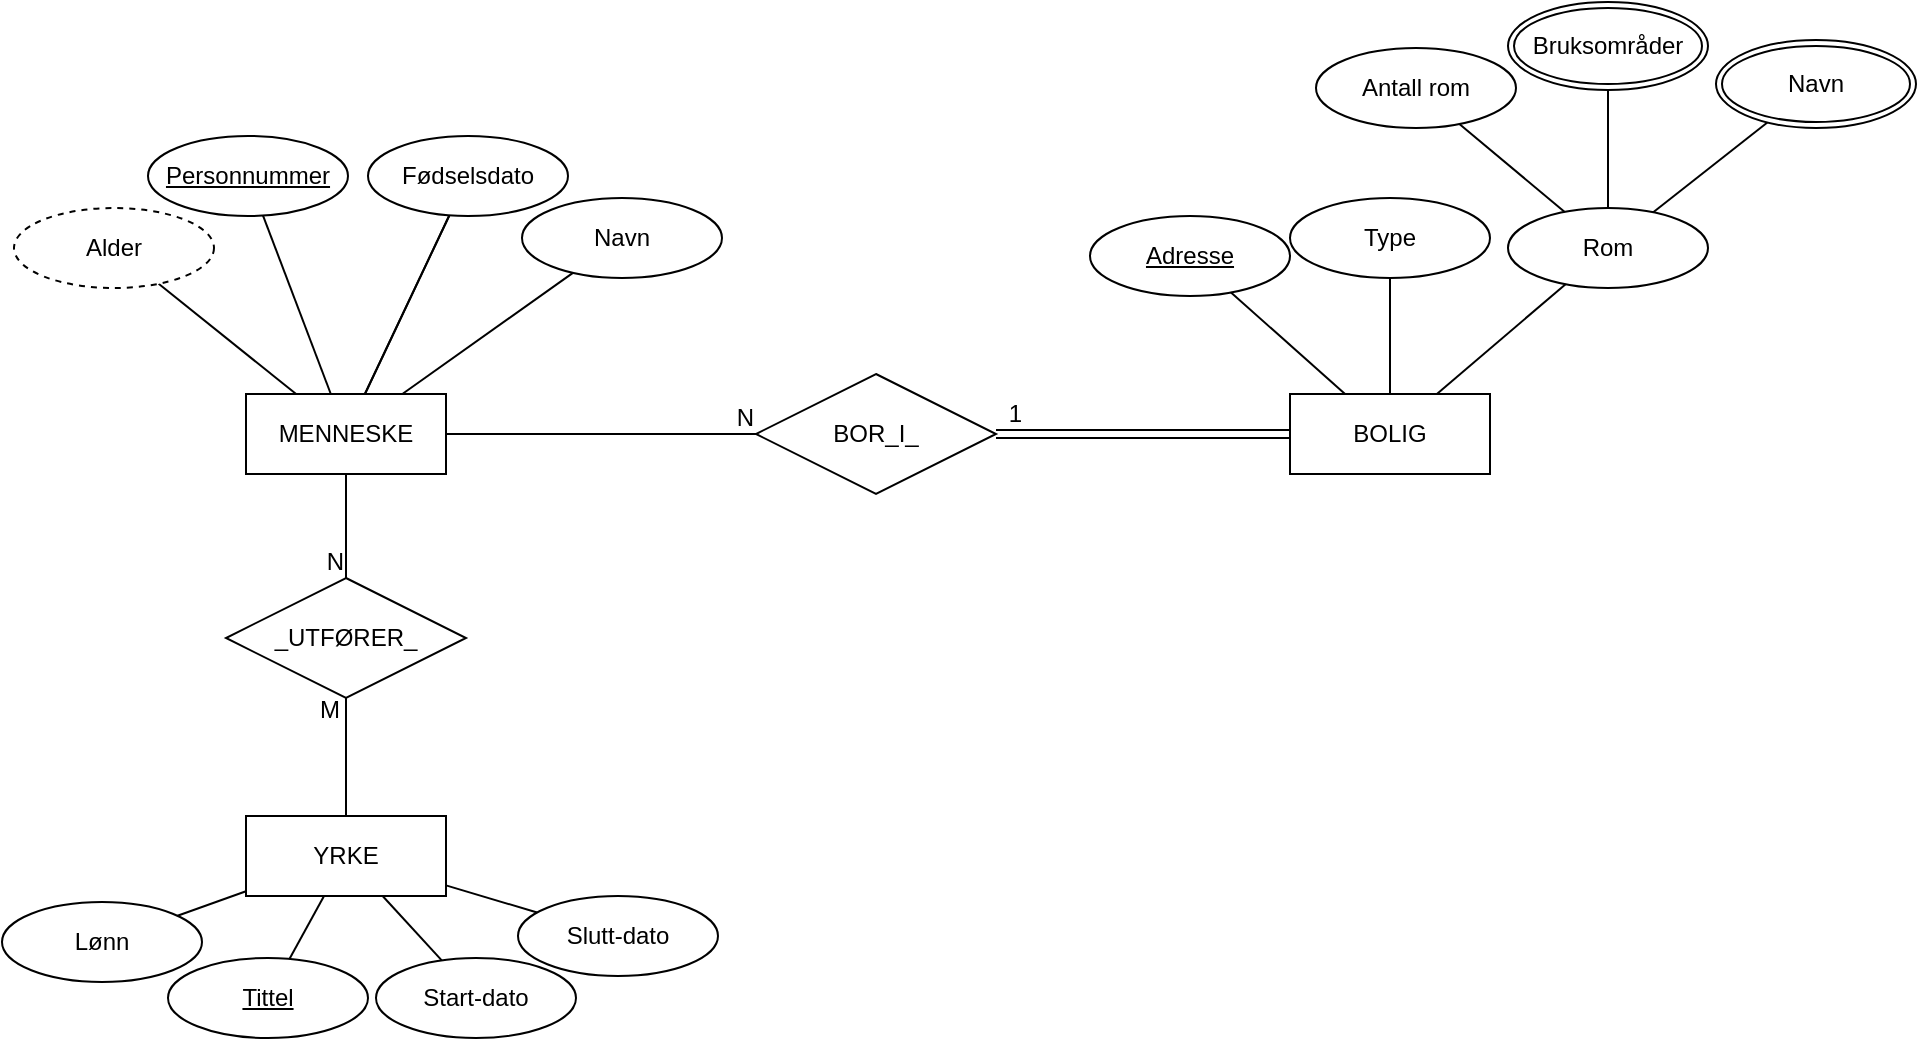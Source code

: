 <mxfile version="21.8.0" type="github">
  <diagram name="Page-1" id="MlACPp09vxhvRzGEfi5b">
    <mxGraphModel dx="1191" dy="660" grid="0" gridSize="10" guides="1" tooltips="1" connect="1" arrows="1" fold="1" page="1" pageScale="1" pageWidth="1169" pageHeight="827" math="0" shadow="0">
      <root>
        <mxCell id="0" />
        <mxCell id="1" parent="0" />
        <mxCell id="E3Pp-At-6XJwBiac3S8Q-1" value="MENNESKE" style="whiteSpace=wrap;html=1;align=center;" vertex="1" parent="1">
          <mxGeometry x="151" y="394" width="100" height="40" as="geometry" />
        </mxCell>
        <mxCell id="E3Pp-At-6XJwBiac3S8Q-3" value="Navn" style="ellipse;whiteSpace=wrap;html=1;align=center;" vertex="1" parent="1">
          <mxGeometry x="289" y="296" width="100" height="40" as="geometry" />
        </mxCell>
        <mxCell id="E3Pp-At-6XJwBiac3S8Q-4" value="Personnummer" style="ellipse;whiteSpace=wrap;html=1;align=center;fontStyle=4;" vertex="1" parent="1">
          <mxGeometry x="102" y="265" width="100" height="40" as="geometry" />
        </mxCell>
        <mxCell id="E3Pp-At-6XJwBiac3S8Q-7" value="" style="endArrow=none;html=1;rounded=0;" edge="1" parent="1" source="E3Pp-At-6XJwBiac3S8Q-1" target="E3Pp-At-6XJwBiac3S8Q-5">
          <mxGeometry relative="1" as="geometry">
            <mxPoint x="468" y="404" as="sourcePoint" />
            <mxPoint x="628" y="404" as="targetPoint" />
          </mxGeometry>
        </mxCell>
        <mxCell id="E3Pp-At-6XJwBiac3S8Q-8" value="" style="endArrow=none;html=1;rounded=0;" edge="1" parent="1" source="E3Pp-At-6XJwBiac3S8Q-1" target="E3Pp-At-6XJwBiac3S8Q-3">
          <mxGeometry relative="1" as="geometry">
            <mxPoint x="254" y="404" as="sourcePoint" />
            <mxPoint x="362" y="342" as="targetPoint" />
          </mxGeometry>
        </mxCell>
        <mxCell id="E3Pp-At-6XJwBiac3S8Q-9" value="" style="endArrow=none;html=1;rounded=0;" edge="1" parent="1" source="E3Pp-At-6XJwBiac3S8Q-1" target="E3Pp-At-6XJwBiac3S8Q-34">
          <mxGeometry relative="1" as="geometry">
            <mxPoint x="231" y="404" as="sourcePoint" />
            <mxPoint x="209" y="238" as="targetPoint" />
          </mxGeometry>
        </mxCell>
        <mxCell id="E3Pp-At-6XJwBiac3S8Q-10" value="" style="endArrow=none;html=1;rounded=0;" edge="1" parent="1" source="E3Pp-At-6XJwBiac3S8Q-1" target="E3Pp-At-6XJwBiac3S8Q-4">
          <mxGeometry relative="1" as="geometry">
            <mxPoint x="213" y="404" as="sourcePoint" />
            <mxPoint x="189" y="332" as="targetPoint" />
          </mxGeometry>
        </mxCell>
        <mxCell id="E3Pp-At-6XJwBiac3S8Q-11" value="" style="endArrow=none;html=1;rounded=0;" edge="1" parent="1" source="E3Pp-At-6XJwBiac3S8Q-1" target="E3Pp-At-6XJwBiac3S8Q-5">
          <mxGeometry relative="1" as="geometry">
            <mxPoint x="207" y="394" as="sourcePoint" />
            <mxPoint x="184" y="138" as="targetPoint" />
          </mxGeometry>
        </mxCell>
        <mxCell id="E3Pp-At-6XJwBiac3S8Q-5" value="Fødselsdato" style="ellipse;whiteSpace=wrap;html=1;align=center;" vertex="1" parent="1">
          <mxGeometry x="212" y="265" width="100" height="40" as="geometry" />
        </mxCell>
        <mxCell id="E3Pp-At-6XJwBiac3S8Q-12" value="BOLIG" style="whiteSpace=wrap;html=1;align=center;" vertex="1" parent="1">
          <mxGeometry x="673" y="394" width="100" height="40" as="geometry" />
        </mxCell>
        <mxCell id="E3Pp-At-6XJwBiac3S8Q-13" value="Adresse" style="ellipse;whiteSpace=wrap;html=1;align=center;fontStyle=4;" vertex="1" parent="1">
          <mxGeometry x="573" y="305" width="100" height="40" as="geometry" />
        </mxCell>
        <mxCell id="E3Pp-At-6XJwBiac3S8Q-14" value="Type" style="ellipse;whiteSpace=wrap;html=1;align=center;" vertex="1" parent="1">
          <mxGeometry x="673" y="296" width="100" height="40" as="geometry" />
        </mxCell>
        <mxCell id="E3Pp-At-6XJwBiac3S8Q-15" value="" style="endArrow=none;html=1;rounded=0;" edge="1" parent="1" source="E3Pp-At-6XJwBiac3S8Q-13" target="E3Pp-At-6XJwBiac3S8Q-12">
          <mxGeometry relative="1" as="geometry">
            <mxPoint x="275" y="413" as="sourcePoint" />
            <mxPoint x="357" y="346" as="targetPoint" />
          </mxGeometry>
        </mxCell>
        <mxCell id="E3Pp-At-6XJwBiac3S8Q-16" value="" style="endArrow=none;html=1;rounded=0;" edge="1" parent="1" source="E3Pp-At-6XJwBiac3S8Q-14" target="E3Pp-At-6XJwBiac3S8Q-12">
          <mxGeometry relative="1" as="geometry">
            <mxPoint x="605" y="350" as="sourcePoint" />
            <mxPoint x="632" y="413" as="targetPoint" />
          </mxGeometry>
        </mxCell>
        <mxCell id="E3Pp-At-6XJwBiac3S8Q-17" value="Rom" style="ellipse;whiteSpace=wrap;html=1;align=center;" vertex="1" parent="1">
          <mxGeometry x="782" y="301" width="100" height="40" as="geometry" />
        </mxCell>
        <mxCell id="E3Pp-At-6XJwBiac3S8Q-18" value="Antall rom" style="ellipse;whiteSpace=wrap;html=1;align=center;" vertex="1" parent="1">
          <mxGeometry x="686" y="221" width="100" height="40" as="geometry" />
        </mxCell>
        <mxCell id="E3Pp-At-6XJwBiac3S8Q-19" value="" style="endArrow=none;html=1;rounded=0;" edge="1" parent="1" source="E3Pp-At-6XJwBiac3S8Q-17" target="E3Pp-At-6XJwBiac3S8Q-12">
          <mxGeometry relative="1" as="geometry">
            <mxPoint x="710" y="347" as="sourcePoint" />
            <mxPoint x="673" y="419" as="targetPoint" />
          </mxGeometry>
        </mxCell>
        <mxCell id="E3Pp-At-6XJwBiac3S8Q-20" value="" style="endArrow=none;html=1;rounded=0;" edge="1" parent="1" source="E3Pp-At-6XJwBiac3S8Q-18" target="E3Pp-At-6XJwBiac3S8Q-17">
          <mxGeometry relative="1" as="geometry">
            <mxPoint x="795" y="357" as="sourcePoint" />
            <mxPoint x="693" y="413" as="targetPoint" />
          </mxGeometry>
        </mxCell>
        <mxCell id="E3Pp-At-6XJwBiac3S8Q-22" value="" style="endArrow=none;html=1;rounded=0;" edge="1" parent="1" source="E3Pp-At-6XJwBiac3S8Q-23" target="E3Pp-At-6XJwBiac3S8Q-17">
          <mxGeometry relative="1" as="geometry">
            <mxPoint x="860.28" y="255.849" as="sourcePoint" />
            <mxPoint x="809" y="313" as="targetPoint" />
          </mxGeometry>
        </mxCell>
        <mxCell id="E3Pp-At-6XJwBiac3S8Q-23" value="Navn" style="ellipse;shape=doubleEllipse;margin=3;whiteSpace=wrap;html=1;align=center;" vertex="1" parent="1">
          <mxGeometry x="886" y="217" width="100" height="44" as="geometry" />
        </mxCell>
        <mxCell id="E3Pp-At-6XJwBiac3S8Q-25" value="" style="endArrow=none;html=1;rounded=0;" edge="1" parent="1" source="E3Pp-At-6XJwBiac3S8Q-28" target="E3Pp-At-6XJwBiac3S8Q-17">
          <mxGeometry relative="1" as="geometry">
            <mxPoint x="840.603" y="240.977" as="sourcePoint" />
            <mxPoint x="799" y="309" as="targetPoint" />
          </mxGeometry>
        </mxCell>
        <mxCell id="E3Pp-At-6XJwBiac3S8Q-26" value="_UTFØRER_" style="shape=rhombus;perimeter=rhombusPerimeter;whiteSpace=wrap;html=1;align=center;" vertex="1" parent="1">
          <mxGeometry x="141" y="486" width="120" height="60" as="geometry" />
        </mxCell>
        <mxCell id="E3Pp-At-6XJwBiac3S8Q-27" value="YRKE" style="whiteSpace=wrap;html=1;align=center;" vertex="1" parent="1">
          <mxGeometry x="151" y="605" width="100" height="40" as="geometry" />
        </mxCell>
        <mxCell id="E3Pp-At-6XJwBiac3S8Q-28" value="Bruksområder" style="ellipse;shape=doubleEllipse;margin=3;whiteSpace=wrap;html=1;align=center;" vertex="1" parent="1">
          <mxGeometry x="782" y="198" width="100" height="44" as="geometry" />
        </mxCell>
        <mxCell id="E3Pp-At-6XJwBiac3S8Q-34" value="Alder" style="ellipse;whiteSpace=wrap;html=1;align=center;dashed=1;" vertex="1" parent="1">
          <mxGeometry x="35" y="301" width="100" height="40" as="geometry" />
        </mxCell>
        <mxCell id="E3Pp-At-6XJwBiac3S8Q-35" value="BOR_I_" style="shape=rhombus;perimeter=rhombusPerimeter;whiteSpace=wrap;html=1;align=center;" vertex="1" parent="1">
          <mxGeometry x="406" y="384" width="120" height="60" as="geometry" />
        </mxCell>
        <mxCell id="E3Pp-At-6XJwBiac3S8Q-41" value="" style="endArrow=none;html=1;rounded=0;" edge="1" parent="1" source="E3Pp-At-6XJwBiac3S8Q-1" target="E3Pp-At-6XJwBiac3S8Q-35">
          <mxGeometry relative="1" as="geometry">
            <mxPoint x="493" y="453" as="sourcePoint" />
            <mxPoint x="653" y="453" as="targetPoint" />
          </mxGeometry>
        </mxCell>
        <mxCell id="E3Pp-At-6XJwBiac3S8Q-42" value="N" style="resizable=0;html=1;whiteSpace=wrap;align=right;verticalAlign=bottom;" connectable="0" vertex="1" parent="E3Pp-At-6XJwBiac3S8Q-41">
          <mxGeometry x="1" relative="1" as="geometry" />
        </mxCell>
        <mxCell id="E3Pp-At-6XJwBiac3S8Q-43" value="" style="shape=link;html=1;rounded=0;" edge="1" parent="1" source="E3Pp-At-6XJwBiac3S8Q-35" target="E3Pp-At-6XJwBiac3S8Q-12">
          <mxGeometry relative="1" as="geometry">
            <mxPoint x="493" y="453" as="sourcePoint" />
            <mxPoint x="653" y="453" as="targetPoint" />
          </mxGeometry>
        </mxCell>
        <mxCell id="E3Pp-At-6XJwBiac3S8Q-44" value="1" style="resizable=0;html=1;whiteSpace=wrap;align=right;verticalAlign=bottom;" connectable="0" vertex="1" parent="E3Pp-At-6XJwBiac3S8Q-43">
          <mxGeometry x="1" relative="1" as="geometry">
            <mxPoint x="-133" y="-2" as="offset" />
          </mxGeometry>
        </mxCell>
        <mxCell id="E3Pp-At-6XJwBiac3S8Q-48" value="Lønn" style="ellipse;whiteSpace=wrap;html=1;align=center;" vertex="1" parent="1">
          <mxGeometry x="29" y="648" width="100" height="40" as="geometry" />
        </mxCell>
        <mxCell id="E3Pp-At-6XJwBiac3S8Q-49" value="Tittel" style="ellipse;whiteSpace=wrap;html=1;align=center;fontStyle=4;" vertex="1" parent="1">
          <mxGeometry x="112" y="676" width="100" height="40" as="geometry" />
        </mxCell>
        <mxCell id="E3Pp-At-6XJwBiac3S8Q-50" value="" style="endArrow=none;html=1;rounded=0;" edge="1" parent="1" source="E3Pp-At-6XJwBiac3S8Q-49" target="E3Pp-At-6XJwBiac3S8Q-27">
          <mxGeometry relative="1" as="geometry">
            <mxPoint x="318.996" y="851.0" as="sourcePoint" />
            <mxPoint x="320.91" y="483" as="targetPoint" />
          </mxGeometry>
        </mxCell>
        <mxCell id="E3Pp-At-6XJwBiac3S8Q-51" value="" style="endArrow=none;html=1;rounded=0;" edge="1" parent="1" source="E3Pp-At-6XJwBiac3S8Q-48" target="E3Pp-At-6XJwBiac3S8Q-27">
          <mxGeometry relative="1" as="geometry">
            <mxPoint x="260" y="694" as="sourcePoint" />
            <mxPoint x="154" y="661" as="targetPoint" />
          </mxGeometry>
        </mxCell>
        <mxCell id="E3Pp-At-6XJwBiac3S8Q-52" value="Start-dato" style="ellipse;whiteSpace=wrap;html=1;align=center;" vertex="1" parent="1">
          <mxGeometry x="216" y="676" width="100" height="40" as="geometry" />
        </mxCell>
        <mxCell id="E3Pp-At-6XJwBiac3S8Q-53" value="" style="endArrow=none;html=1;rounded=0;" edge="1" parent="1" source="E3Pp-At-6XJwBiac3S8Q-52" target="E3Pp-At-6XJwBiac3S8Q-27">
          <mxGeometry relative="1" as="geometry">
            <mxPoint x="119" y="678" as="sourcePoint" />
            <mxPoint x="211" y="655" as="targetPoint" />
          </mxGeometry>
        </mxCell>
        <mxCell id="E3Pp-At-6XJwBiac3S8Q-54" value="Slutt-dato" style="ellipse;whiteSpace=wrap;html=1;align=center;" vertex="1" parent="1">
          <mxGeometry x="287" y="645" width="100" height="40" as="geometry" />
        </mxCell>
        <mxCell id="E3Pp-At-6XJwBiac3S8Q-55" value="" style="endArrow=none;html=1;rounded=0;" edge="1" parent="1" source="E3Pp-At-6XJwBiac3S8Q-54" target="E3Pp-At-6XJwBiac3S8Q-27">
          <mxGeometry relative="1" as="geometry">
            <mxPoint x="259" y="687" as="sourcePoint" />
            <mxPoint x="229" y="655" as="targetPoint" />
          </mxGeometry>
        </mxCell>
        <mxCell id="E3Pp-At-6XJwBiac3S8Q-56" value="" style="endArrow=none;html=1;rounded=0;exitX=0.5;exitY=1;exitDx=0;exitDy=0;" edge="1" parent="1" source="E3Pp-At-6XJwBiac3S8Q-1" target="E3Pp-At-6XJwBiac3S8Q-26">
          <mxGeometry relative="1" as="geometry">
            <mxPoint x="493" y="503" as="sourcePoint" />
            <mxPoint x="653" y="503" as="targetPoint" />
          </mxGeometry>
        </mxCell>
        <mxCell id="E3Pp-At-6XJwBiac3S8Q-57" value="N" style="resizable=0;html=1;whiteSpace=wrap;align=right;verticalAlign=bottom;" connectable="0" vertex="1" parent="E3Pp-At-6XJwBiac3S8Q-56">
          <mxGeometry x="1" relative="1" as="geometry" />
        </mxCell>
        <mxCell id="E3Pp-At-6XJwBiac3S8Q-58" value="" style="endArrow=none;html=1;rounded=0;" edge="1" parent="1" source="E3Pp-At-6XJwBiac3S8Q-27" target="E3Pp-At-6XJwBiac3S8Q-26">
          <mxGeometry relative="1" as="geometry">
            <mxPoint x="211" y="444" as="sourcePoint" />
            <mxPoint x="211" y="496" as="targetPoint" />
          </mxGeometry>
        </mxCell>
        <mxCell id="E3Pp-At-6XJwBiac3S8Q-59" value="M" style="resizable=0;html=1;whiteSpace=wrap;align=right;verticalAlign=bottom;" connectable="0" vertex="1" parent="E3Pp-At-6XJwBiac3S8Q-58">
          <mxGeometry x="1" relative="1" as="geometry">
            <mxPoint x="-2" y="14" as="offset" />
          </mxGeometry>
        </mxCell>
      </root>
    </mxGraphModel>
  </diagram>
</mxfile>
